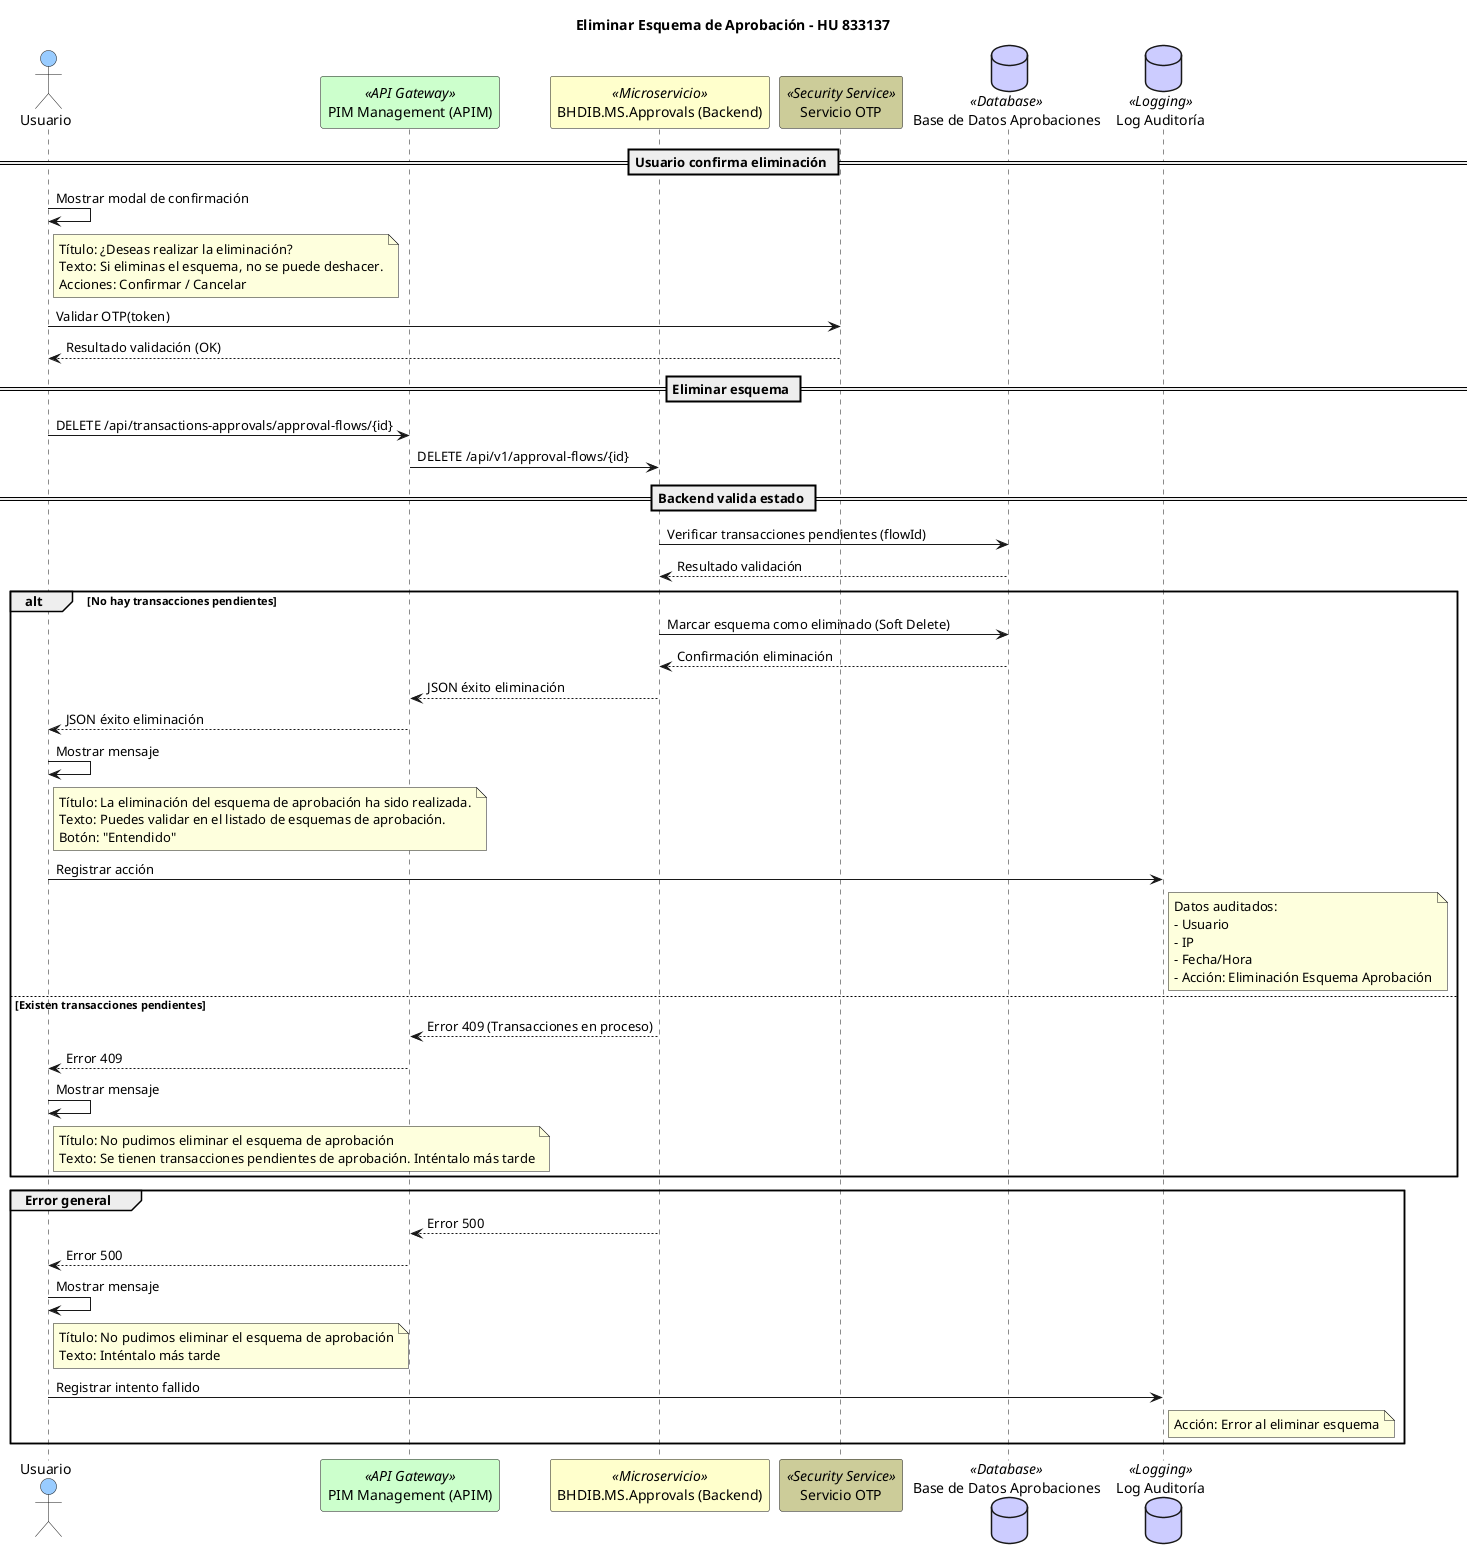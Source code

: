 @startuml
title Eliminar Esquema de Aprobación - HU 833137

' == Actores y Sistemas ==
actor Usuario as FrontEnd  #99ccff
participant "PIM Management (APIM)" as APIM <<API Gateway>> #ccffcc
participant "BHDIB.MS.Approvals (Backend)" as Approvals <<Microservicio>> #ffffcc
participant "Servicio OTP" as OTP <<Security Service>> #cccc99
database "Base de Datos Aprobaciones" as DB <<Database>> #ccccff
database "Log Auditoría" as AuditLog <<Logging>> #ccccff

' == Flujo principal (Success Path) ==
== Usuario confirma eliminación ==

FrontEnd -> FrontEnd : Mostrar modal de confirmación
note right of FrontEnd
Título: ¿Deseas realizar la eliminación?
Texto: Si eliminas el esquema, no se puede deshacer.
Acciones: Confirmar / Cancelar
end note

FrontEnd -> OTP : Validar OTP(token)
OTP --> FrontEnd : Resultado validación (OK)

== Eliminar esquema ==
FrontEnd -> APIM : DELETE /api/transactions-approvals/approval-flows/{id}
APIM -> Approvals : DELETE /api/v1/approval-flows/{id}

== Backend valida estado ==
Approvals -> DB : Verificar transacciones pendientes (flowId)
DB --> Approvals : Resultado validación

alt No hay transacciones pendientes
    Approvals -> DB : Marcar esquema como eliminado (Soft Delete)
    DB --> Approvals : Confirmación eliminación
    Approvals --> APIM : JSON éxito eliminación
    APIM --> FrontEnd : JSON éxito eliminación
    FrontEnd -> FrontEnd : Mostrar mensaje
    note right of FrontEnd
    Título: La eliminación del esquema de aprobación ha sido realizada.
    Texto: Puedes validar en el listado de esquemas de aprobación.
    Botón: "Entendido"
    end note

    FrontEnd -> AuditLog : Registrar acción
    note right of AuditLog
    Datos auditados:
    - Usuario
    - IP
    - Fecha/Hora
    - Acción: Eliminación Esquema Aprobación
    end note

else Existen transacciones pendientes
    Approvals --> APIM : Error 409 (Transacciones en proceso)
    APIM --> FrontEnd : Error 409
    FrontEnd -> FrontEnd : Mostrar mensaje
    note right of FrontEnd
    Título: No pudimos eliminar el esquema de aprobación
    Texto: Se tienen transacciones pendientes de aprobación. Inténtalo más tarde
    end note
end

' == Flujo alterno (Errores generales) ==
group Error general
    Approvals --> APIM : Error 500
    APIM --> FrontEnd : Error 500
    FrontEnd -> FrontEnd : Mostrar mensaje
    note right of FrontEnd
    Título: No pudimos eliminar el esquema de aprobación
    Texto: Inténtalo más tarde
    end note

    FrontEnd -> AuditLog : Registrar intento fallido
    note right of AuditLog
    Acción: Error al eliminar esquema
    end note
end

@enduml
